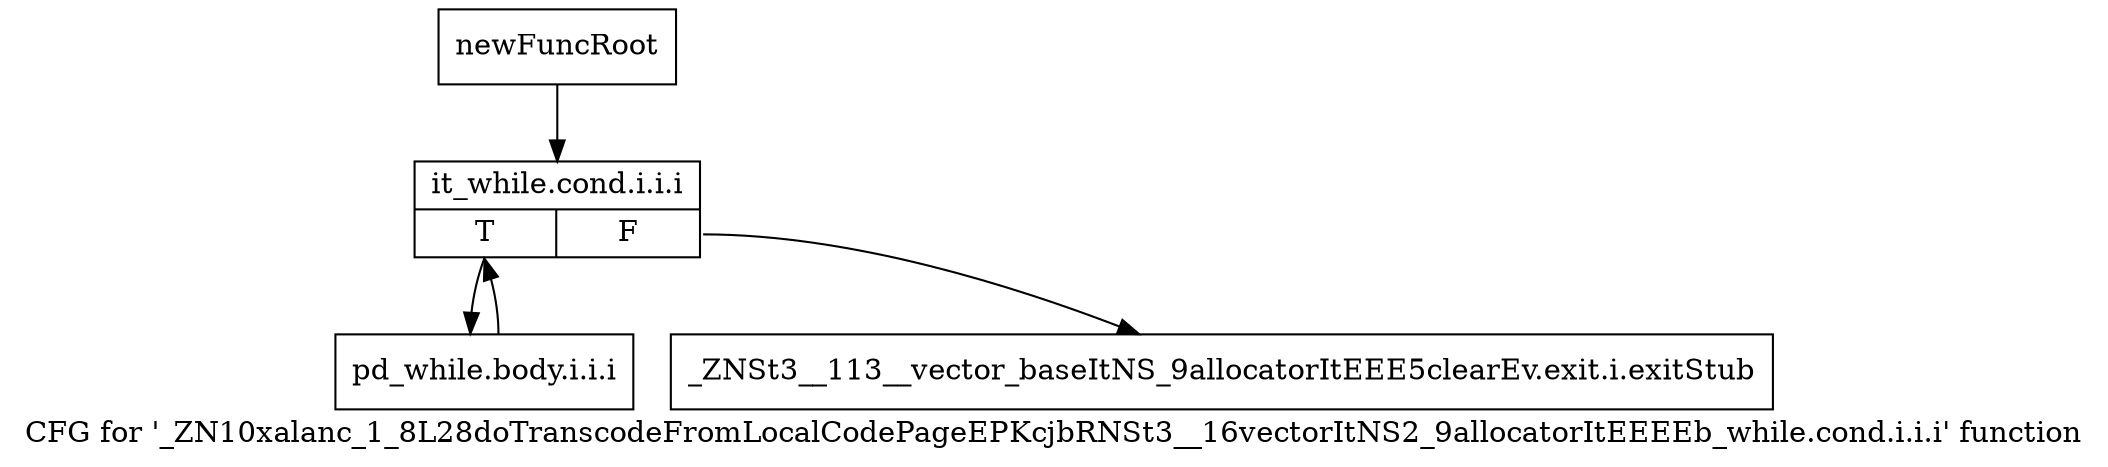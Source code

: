 digraph "CFG for '_ZN10xalanc_1_8L28doTranscodeFromLocalCodePageEPKcjbRNSt3__16vectorItNS2_9allocatorItEEEEb_while.cond.i.i.i' function" {
	label="CFG for '_ZN10xalanc_1_8L28doTranscodeFromLocalCodePageEPKcjbRNSt3__16vectorItNS2_9allocatorItEEEEb_while.cond.i.i.i' function";

	Node0x8404140 [shape=record,label="{newFuncRoot}"];
	Node0x8404140 -> Node0x84041e0;
	Node0x8404190 [shape=record,label="{_ZNSt3__113__vector_baseItNS_9allocatorItEEE5clearEv.exit.i.exitStub}"];
	Node0x84041e0 [shape=record,label="{it_while.cond.i.i.i|{<s0>T|<s1>F}}"];
	Node0x84041e0:s0 -> Node0x8404230;
	Node0x84041e0:s1 -> Node0x8404190;
	Node0x8404230 [shape=record,label="{pd_while.body.i.i.i}"];
	Node0x8404230 -> Node0x84041e0;
}
